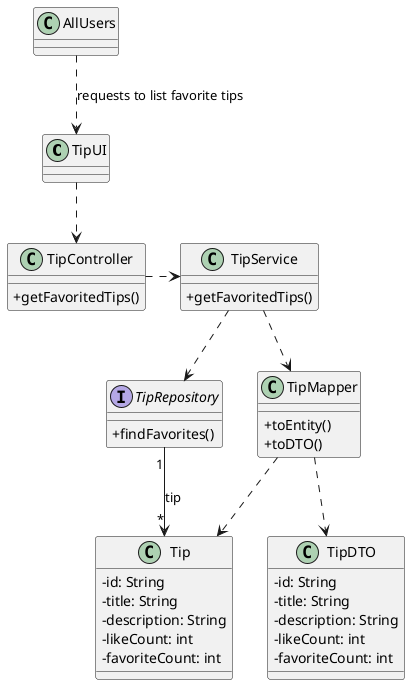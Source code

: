 @startuml
skinparam packageStyle rectangle
skinparam shadowing false
skinparam linetype polyline
skinparam classAttributeIconSize 0


class TipUI {
}

class TipController {
    + getFavoritedTips()
}

class TipService {
    + getFavoritedTips()
}

interface TipRepository {
    + findFavorites()
}

class AllUsers {
}

class Tip {
    - id: String
    - title: String
    - description: String
    - likeCount: int
    - favoriteCount: int
}


class TipMapper {
    + toEntity()
    + toDTO()
}

class TipDTO {
    - id: String
    - title: String
    - description: String
    - likeCount: int
    - favoriteCount: int
}

' --- Relacionamentos ---
AllUsers ..> TipUI : requests to list favorite tips
TipUI ..> TipController
TipController .> TipService
TipService ..> TipRepository
TipService ..> TipMapper
TipMapper ..> Tip
TipMapper ..> TipDTO
TipRepository "1" --> "*" Tip : tip



@enduml